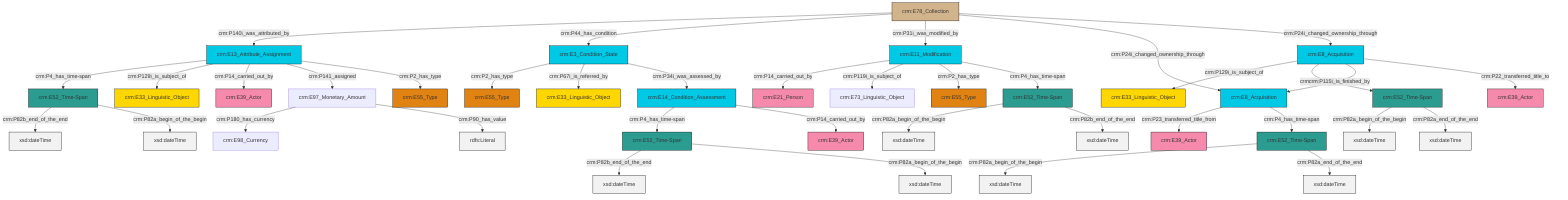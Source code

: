 graph TD
classDef Literal fill:#f2f2f2,stroke:#000000;
classDef CRM_Entity fill:#FFFFFF,stroke:#000000;
classDef Temporal_Entity fill:#00C9E6, stroke:#000000;
classDef Type fill:#E18312, stroke:#000000;
classDef Time-Span fill:#2C9C91, stroke:#000000;
classDef Appellation fill:#FFEB7F, stroke:#000000;
classDef Place fill:#008836, stroke:#000000;
classDef Persistent_Item fill:#B266B2, stroke:#000000;
classDef Conceptual_Object fill:#FFD700, stroke:#000000;
classDef Physical_Thing fill:#D2B48C, stroke:#000000;
classDef Actor fill:#f58aad, stroke:#000000;
classDef PC_Classes fill:#4ce600, stroke:#000000;
classDef Multi fill:#cccccc,stroke:#000000;

0["crm:E8_Acquisition"]:::Temporal_Entity -->|crm:P129i_is_subject_of| 1["crm:E33_Linguistic_Object"]:::Conceptual_Object
2["crm:E78_Collection"]:::Physical_Thing -->|crm:P140i_was_attributed_by| 3["crm:E13_Attribute_Assignment"]:::Temporal_Entity
6["crm:E97_Monetary_Amount"]:::Default -->|crm:P180_has_currency| 7["crm:E98_Currency"]:::Default
10["crm:E3_Condition_State"]:::Temporal_Entity -->|crm:P2_has_type| 12["crm:E55_Type"]:::Type
13["crm:E14_Condition_Assessment"]:::Temporal_Entity -->|crm:P4_has_time-span| 14["crm:E52_Time-Span"]:::Time-Span
17["crm:E52_Time-Span"]:::Time-Span -->|crm:P82a_begin_of_the_begin| 18[xsd:dateTime]:::Literal
3["crm:E13_Attribute_Assignment"]:::Temporal_Entity -->|crm:P4_has_time-span| 8["crm:E52_Time-Span"]:::Time-Span
13["crm:E14_Condition_Assessment"]:::Temporal_Entity -->|crm:P14_carried_out_by| 21["crm:E39_Actor"]:::Actor
15["crm:E52_Time-Span"]:::Time-Span -->|crm:P82a_begin_of_the_begin| 22[xsd:dateTime]:::Literal
15["crm:E52_Time-Span"]:::Time-Span -->|crm:P82a_end_of_the_end| 25[xsd:dateTime]:::Literal
10["crm:E3_Condition_State"]:::Temporal_Entity -->|crm:P67i_is_referred_by| 19["crm:E33_Linguistic_Object"]:::Conceptual_Object
28["crm:E8_Acquisition"]:::Temporal_Entity -->|crm:P23_transferred_title_from| 29["crm:E39_Actor"]:::Actor
10["crm:E3_Condition_State"]:::Temporal_Entity -->|crm:P34i_was_assessed_by| 13["crm:E14_Condition_Assessment"]:::Temporal_Entity
6["crm:E97_Monetary_Amount"]:::Default -->|crm:P90_has_value| 31[rdfs:Literal]:::Literal
3["crm:E13_Attribute_Assignment"]:::Temporal_Entity -->|crm:P129i_is_subject_of| 34["crm:E33_Linguistic_Object"]:::Conceptual_Object
3["crm:E13_Attribute_Assignment"]:::Temporal_Entity -->|crm:P14_carried_out_by| 36["crm:E39_Actor"]:::Actor
17["crm:E52_Time-Span"]:::Time-Span -->|crm:P82a_end_of_the_end| 37[xsd:dateTime]:::Literal
4["crm:E11_Modification"]:::Temporal_Entity -->|crm:P14_carried_out_by| 39["crm:E21_Person"]:::Actor
2["crm:E78_Collection"]:::Physical_Thing -->|crm:P44_has_condition| 10["crm:E3_Condition_State"]:::Temporal_Entity
4["crm:E11_Modification"]:::Temporal_Entity -->|crm:P119i_is_subject_of| 26["crm:E73_Linguistic_Object"]:::Default
41["crm:E52_Time-Span"]:::Time-Span -->|crm:P82a_begin_of_the_begin| 42[xsd:dateTime]:::Literal
41["crm:E52_Time-Span"]:::Time-Span -->|crm:P82b_end_of_the_end| 43[xsd:dateTime]:::Literal
4["crm:E11_Modification"]:::Temporal_Entity -->|crm:P2_has_type| 44["crm:E55_Type"]:::Type
14["crm:E52_Time-Span"]:::Time-Span -->|crm:P82b_end_of_the_end| 45[xsd:dateTime]:::Literal
2["crm:E78_Collection"]:::Physical_Thing -->|crm:P31i_was_modified_by| 4["crm:E11_Modification"]:::Temporal_Entity
3["crm:E13_Attribute_Assignment"]:::Temporal_Entity -->|crm:P141_assigned| 6["crm:E97_Monetary_Amount"]:::Default
28["crm:E8_Acquisition"]:::Temporal_Entity -->|crm:P4_has_time-span| 17["crm:E52_Time-Span"]:::Time-Span
3["crm:E13_Attribute_Assignment"]:::Temporal_Entity -->|crm:P2_has_type| 48["crm:E55_Type"]:::Type
14["crm:E52_Time-Span"]:::Time-Span -->|crm:P82a_begin_of_the_begin| 49[xsd:dateTime]:::Literal
0["crm:E8_Acquisition"]:::Temporal_Entity -->|crm:P4_has_time-span| 15["crm:E52_Time-Span"]:::Time-Span
4["crm:E11_Modification"]:::Temporal_Entity -->|crm:P4_has_time-span| 41["crm:E52_Time-Span"]:::Time-Span
8["crm:E52_Time-Span"]:::Time-Span -->|crm:P82b_end_of_the_end| 53[xsd:dateTime]:::Literal
2["crm:E78_Collection"]:::Physical_Thing -->|crm:P24i_changed_ownership_through| 28["crm:E8_Acquisition"]:::Temporal_Entity
2["crm:E78_Collection"]:::Physical_Thing -->|crm:P24i_changed_ownership_through| 0["crm:E8_Acquisition"]:::Temporal_Entity
0["crm:E8_Acquisition"]:::Temporal_Entity -->|crm:P115i_is_finished_by| 28["crm:E8_Acquisition"]:::Temporal_Entity
8["crm:E52_Time-Span"]:::Time-Span -->|crm:P82a_begin_of_the_begin| 62[xsd:dateTime]:::Literal
0["crm:E8_Acquisition"]:::Temporal_Entity -->|crm:P22_transferred_title_to| 54["crm:E39_Actor"]:::Actor